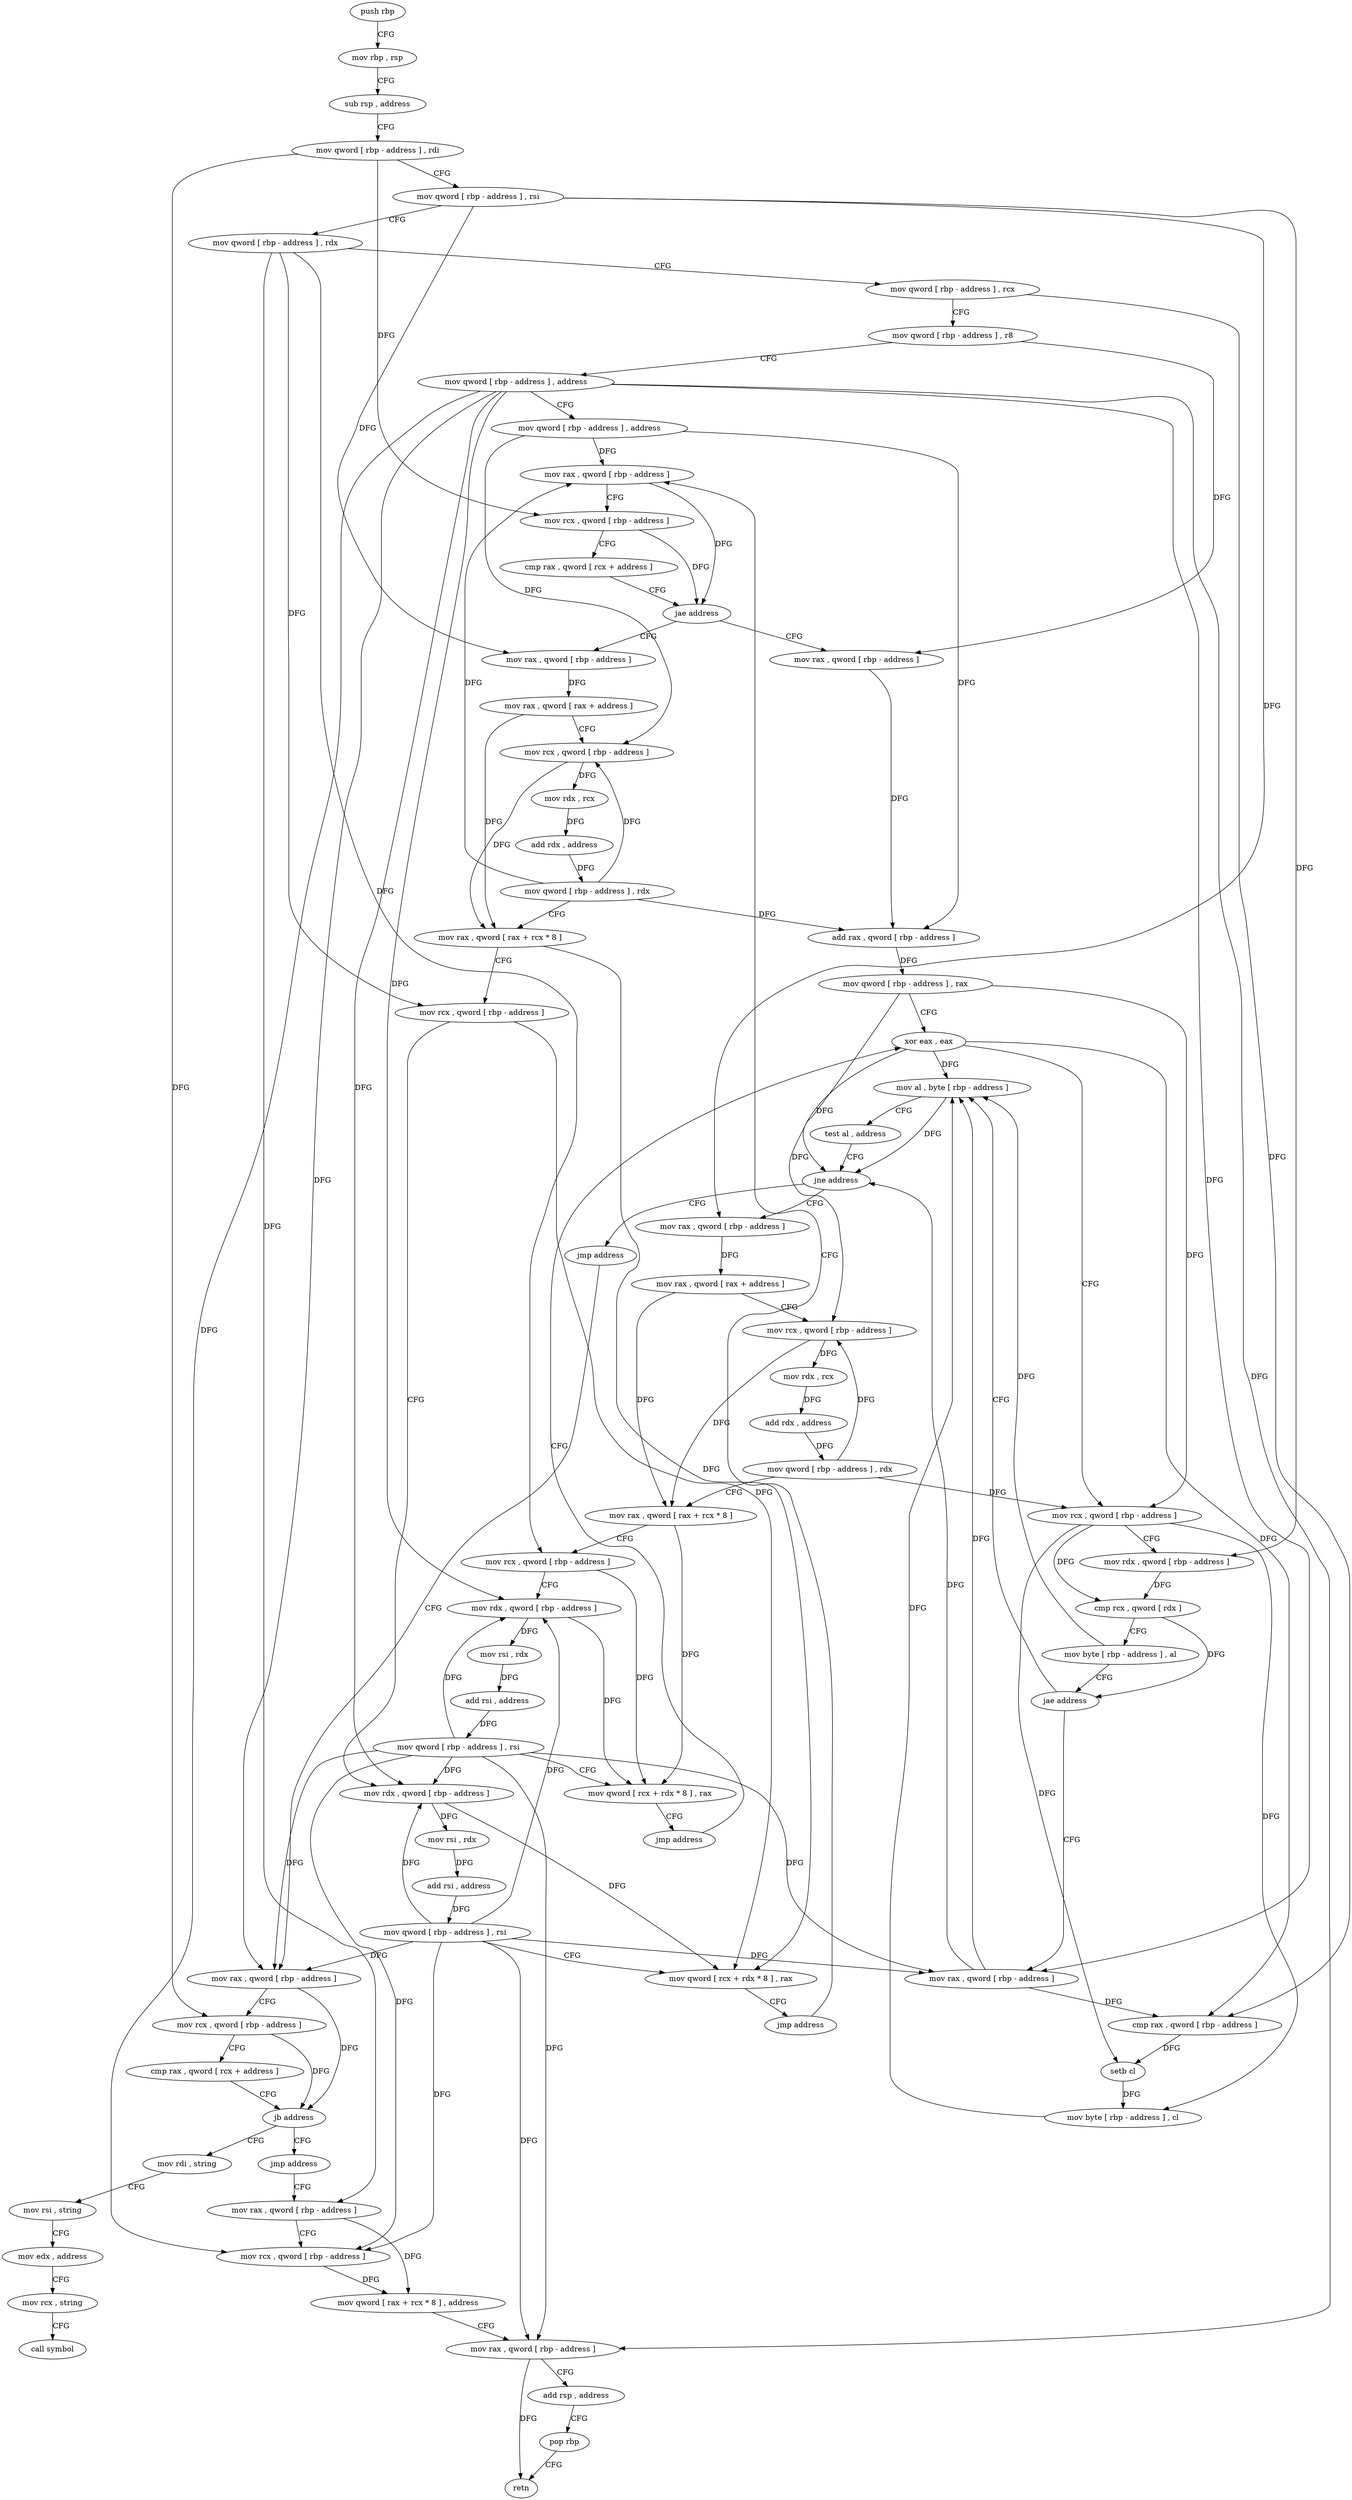 digraph "func" {
"4290096" [label = "push rbp" ]
"4290097" [label = "mov rbp , rsp" ]
"4290100" [label = "sub rsp , address" ]
"4290104" [label = "mov qword [ rbp - address ] , rdi" ]
"4290108" [label = "mov qword [ rbp - address ] , rsi" ]
"4290112" [label = "mov qword [ rbp - address ] , rdx" ]
"4290116" [label = "mov qword [ rbp - address ] , rcx" ]
"4290120" [label = "mov qword [ rbp - address ] , r8" ]
"4290124" [label = "mov qword [ rbp - address ] , address" ]
"4290132" [label = "mov qword [ rbp - address ] , address" ]
"4290140" [label = "mov rax , qword [ rbp - address ]" ]
"4290219" [label = "mov rax , qword [ rbp - address ]" ]
"4290223" [label = "add rax , qword [ rbp - address ]" ]
"4290227" [label = "mov qword [ rbp - address ] , rax" ]
"4290231" [label = "xor eax , eax" ]
"4290158" [label = "mov rax , qword [ rbp - address ]" ]
"4290162" [label = "mov rax , qword [ rax + address ]" ]
"4290166" [label = "mov rcx , qword [ rbp - address ]" ]
"4290170" [label = "mov rdx , rcx" ]
"4290173" [label = "add rdx , address" ]
"4290180" [label = "mov qword [ rbp - address ] , rdx" ]
"4290184" [label = "mov rax , qword [ rax + rcx * 8 ]" ]
"4290188" [label = "mov rcx , qword [ rbp - address ]" ]
"4290192" [label = "mov rdx , qword [ rbp - address ]" ]
"4290196" [label = "mov rsi , rdx" ]
"4290199" [label = "add rsi , address" ]
"4290206" [label = "mov qword [ rbp - address ] , rsi" ]
"4290210" [label = "mov qword [ rcx + rdx * 8 ] , rax" ]
"4290214" [label = "jmp address" ]
"4290267" [label = "mov al , byte [ rbp - address ]" ]
"4290270" [label = "test al , address" ]
"4290272" [label = "jne address" ]
"4290283" [label = "mov rax , qword [ rbp - address ]" ]
"4290278" [label = "jmp address" ]
"4290253" [label = "mov rax , qword [ rbp - address ]" ]
"4290257" [label = "cmp rax , qword [ rbp - address ]" ]
"4290261" [label = "setb cl" ]
"4290264" [label = "mov byte [ rbp - address ] , cl" ]
"4290144" [label = "mov rcx , qword [ rbp - address ]" ]
"4290148" [label = "cmp rax , qword [ rcx + address ]" ]
"4290152" [label = "jae address" ]
"4290287" [label = "mov rax , qword [ rax + address ]" ]
"4290291" [label = "mov rcx , qword [ rbp - address ]" ]
"4290295" [label = "mov rdx , rcx" ]
"4290298" [label = "add rdx , address" ]
"4290305" [label = "mov qword [ rbp - address ] , rdx" ]
"4290309" [label = "mov rax , qword [ rax + rcx * 8 ]" ]
"4290313" [label = "mov rcx , qword [ rbp - address ]" ]
"4290317" [label = "mov rdx , qword [ rbp - address ]" ]
"4290321" [label = "mov rsi , rdx" ]
"4290324" [label = "add rsi , address" ]
"4290331" [label = "mov qword [ rbp - address ] , rsi" ]
"4290335" [label = "mov qword [ rcx + rdx * 8 ] , rax" ]
"4290339" [label = "jmp address" ]
"4290344" [label = "mov rax , qword [ rbp - address ]" ]
"4290233" [label = "mov rcx , qword [ rbp - address ]" ]
"4290237" [label = "mov rdx , qword [ rbp - address ]" ]
"4290241" [label = "cmp rcx , qword [ rdx ]" ]
"4290244" [label = "mov byte [ rbp - address ] , al" ]
"4290247" [label = "jae address" ]
"4290348" [label = "mov rcx , qword [ rbp - address ]" ]
"4290352" [label = "cmp rax , qword [ rcx + address ]" ]
"4290356" [label = "jb address" ]
"4290367" [label = "mov rdi , string" ]
"4290362" [label = "jmp address" ]
"4290377" [label = "mov rsi , string" ]
"4290387" [label = "mov edx , address" ]
"4290392" [label = "mov rcx , string" ]
"4290402" [label = "call symbol" ]
"4290407" [label = "mov rax , qword [ rbp - address ]" ]
"4290411" [label = "mov rcx , qword [ rbp - address ]" ]
"4290415" [label = "mov qword [ rax + rcx * 8 ] , address" ]
"4290423" [label = "mov rax , qword [ rbp - address ]" ]
"4290427" [label = "add rsp , address" ]
"4290431" [label = "pop rbp" ]
"4290432" [label = "retn" ]
"4290096" -> "4290097" [ label = "CFG" ]
"4290097" -> "4290100" [ label = "CFG" ]
"4290100" -> "4290104" [ label = "CFG" ]
"4290104" -> "4290108" [ label = "CFG" ]
"4290104" -> "4290144" [ label = "DFG" ]
"4290104" -> "4290348" [ label = "DFG" ]
"4290108" -> "4290112" [ label = "CFG" ]
"4290108" -> "4290158" [ label = "DFG" ]
"4290108" -> "4290237" [ label = "DFG" ]
"4290108" -> "4290283" [ label = "DFG" ]
"4290112" -> "4290116" [ label = "CFG" ]
"4290112" -> "4290188" [ label = "DFG" ]
"4290112" -> "4290313" [ label = "DFG" ]
"4290112" -> "4290407" [ label = "DFG" ]
"4290116" -> "4290120" [ label = "CFG" ]
"4290116" -> "4290257" [ label = "DFG" ]
"4290120" -> "4290124" [ label = "CFG" ]
"4290120" -> "4290219" [ label = "DFG" ]
"4290124" -> "4290132" [ label = "CFG" ]
"4290124" -> "4290192" [ label = "DFG" ]
"4290124" -> "4290253" [ label = "DFG" ]
"4290124" -> "4290317" [ label = "DFG" ]
"4290124" -> "4290344" [ label = "DFG" ]
"4290124" -> "4290411" [ label = "DFG" ]
"4290124" -> "4290423" [ label = "DFG" ]
"4290132" -> "4290140" [ label = "DFG" ]
"4290132" -> "4290223" [ label = "DFG" ]
"4290132" -> "4290166" [ label = "DFG" ]
"4290140" -> "4290144" [ label = "CFG" ]
"4290140" -> "4290152" [ label = "DFG" ]
"4290219" -> "4290223" [ label = "DFG" ]
"4290223" -> "4290227" [ label = "DFG" ]
"4290227" -> "4290231" [ label = "CFG" ]
"4290227" -> "4290233" [ label = "DFG" ]
"4290227" -> "4290291" [ label = "DFG" ]
"4290231" -> "4290233" [ label = "CFG" ]
"4290231" -> "4290267" [ label = "DFG" ]
"4290231" -> "4290272" [ label = "DFG" ]
"4290231" -> "4290257" [ label = "DFG" ]
"4290158" -> "4290162" [ label = "DFG" ]
"4290162" -> "4290166" [ label = "CFG" ]
"4290162" -> "4290184" [ label = "DFG" ]
"4290166" -> "4290170" [ label = "DFG" ]
"4290166" -> "4290184" [ label = "DFG" ]
"4290170" -> "4290173" [ label = "DFG" ]
"4290173" -> "4290180" [ label = "DFG" ]
"4290180" -> "4290184" [ label = "CFG" ]
"4290180" -> "4290140" [ label = "DFG" ]
"4290180" -> "4290223" [ label = "DFG" ]
"4290180" -> "4290166" [ label = "DFG" ]
"4290184" -> "4290188" [ label = "CFG" ]
"4290184" -> "4290210" [ label = "DFG" ]
"4290188" -> "4290192" [ label = "CFG" ]
"4290188" -> "4290210" [ label = "DFG" ]
"4290192" -> "4290196" [ label = "DFG" ]
"4290192" -> "4290210" [ label = "DFG" ]
"4290196" -> "4290199" [ label = "DFG" ]
"4290199" -> "4290206" [ label = "DFG" ]
"4290206" -> "4290210" [ label = "CFG" ]
"4290206" -> "4290192" [ label = "DFG" ]
"4290206" -> "4290253" [ label = "DFG" ]
"4290206" -> "4290317" [ label = "DFG" ]
"4290206" -> "4290344" [ label = "DFG" ]
"4290206" -> "4290411" [ label = "DFG" ]
"4290206" -> "4290423" [ label = "DFG" ]
"4290210" -> "4290214" [ label = "CFG" ]
"4290214" -> "4290140" [ label = "CFG" ]
"4290267" -> "4290270" [ label = "CFG" ]
"4290267" -> "4290272" [ label = "DFG" ]
"4290270" -> "4290272" [ label = "CFG" ]
"4290272" -> "4290283" [ label = "CFG" ]
"4290272" -> "4290278" [ label = "CFG" ]
"4290283" -> "4290287" [ label = "DFG" ]
"4290278" -> "4290344" [ label = "CFG" ]
"4290253" -> "4290257" [ label = "DFG" ]
"4290253" -> "4290272" [ label = "DFG" ]
"4290253" -> "4290267" [ label = "DFG" ]
"4290257" -> "4290261" [ label = "DFG" ]
"4290261" -> "4290264" [ label = "DFG" ]
"4290264" -> "4290267" [ label = "DFG" ]
"4290144" -> "4290148" [ label = "CFG" ]
"4290144" -> "4290152" [ label = "DFG" ]
"4290148" -> "4290152" [ label = "CFG" ]
"4290152" -> "4290219" [ label = "CFG" ]
"4290152" -> "4290158" [ label = "CFG" ]
"4290287" -> "4290291" [ label = "CFG" ]
"4290287" -> "4290309" [ label = "DFG" ]
"4290291" -> "4290295" [ label = "DFG" ]
"4290291" -> "4290309" [ label = "DFG" ]
"4290295" -> "4290298" [ label = "DFG" ]
"4290298" -> "4290305" [ label = "DFG" ]
"4290305" -> "4290309" [ label = "CFG" ]
"4290305" -> "4290233" [ label = "DFG" ]
"4290305" -> "4290291" [ label = "DFG" ]
"4290309" -> "4290313" [ label = "CFG" ]
"4290309" -> "4290335" [ label = "DFG" ]
"4290313" -> "4290317" [ label = "CFG" ]
"4290313" -> "4290335" [ label = "DFG" ]
"4290317" -> "4290321" [ label = "DFG" ]
"4290317" -> "4290335" [ label = "DFG" ]
"4290321" -> "4290324" [ label = "DFG" ]
"4290324" -> "4290331" [ label = "DFG" ]
"4290331" -> "4290335" [ label = "CFG" ]
"4290331" -> "4290192" [ label = "DFG" ]
"4290331" -> "4290253" [ label = "DFG" ]
"4290331" -> "4290317" [ label = "DFG" ]
"4290331" -> "4290344" [ label = "DFG" ]
"4290331" -> "4290411" [ label = "DFG" ]
"4290331" -> "4290423" [ label = "DFG" ]
"4290335" -> "4290339" [ label = "CFG" ]
"4290339" -> "4290231" [ label = "CFG" ]
"4290344" -> "4290348" [ label = "CFG" ]
"4290344" -> "4290356" [ label = "DFG" ]
"4290233" -> "4290237" [ label = "CFG" ]
"4290233" -> "4290241" [ label = "DFG" ]
"4290233" -> "4290261" [ label = "DFG" ]
"4290233" -> "4290264" [ label = "DFG" ]
"4290237" -> "4290241" [ label = "DFG" ]
"4290241" -> "4290244" [ label = "CFG" ]
"4290241" -> "4290247" [ label = "DFG" ]
"4290244" -> "4290247" [ label = "CFG" ]
"4290244" -> "4290267" [ label = "DFG" ]
"4290247" -> "4290267" [ label = "CFG" ]
"4290247" -> "4290253" [ label = "CFG" ]
"4290348" -> "4290352" [ label = "CFG" ]
"4290348" -> "4290356" [ label = "DFG" ]
"4290352" -> "4290356" [ label = "CFG" ]
"4290356" -> "4290367" [ label = "CFG" ]
"4290356" -> "4290362" [ label = "CFG" ]
"4290367" -> "4290377" [ label = "CFG" ]
"4290362" -> "4290407" [ label = "CFG" ]
"4290377" -> "4290387" [ label = "CFG" ]
"4290387" -> "4290392" [ label = "CFG" ]
"4290392" -> "4290402" [ label = "CFG" ]
"4290407" -> "4290411" [ label = "CFG" ]
"4290407" -> "4290415" [ label = "DFG" ]
"4290411" -> "4290415" [ label = "DFG" ]
"4290415" -> "4290423" [ label = "CFG" ]
"4290423" -> "4290427" [ label = "CFG" ]
"4290423" -> "4290432" [ label = "DFG" ]
"4290427" -> "4290431" [ label = "CFG" ]
"4290431" -> "4290432" [ label = "CFG" ]
}
